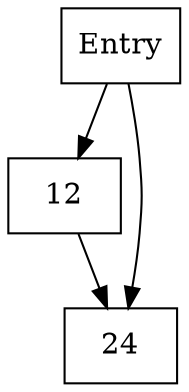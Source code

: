 digraph control_flow_graph {
node [shape=box];

node1 [label="Entry"];
node2 [label="12"];
node3 [label="24"];

node1 -> node2;
node1 -> node3;
node2 -> node3;
}